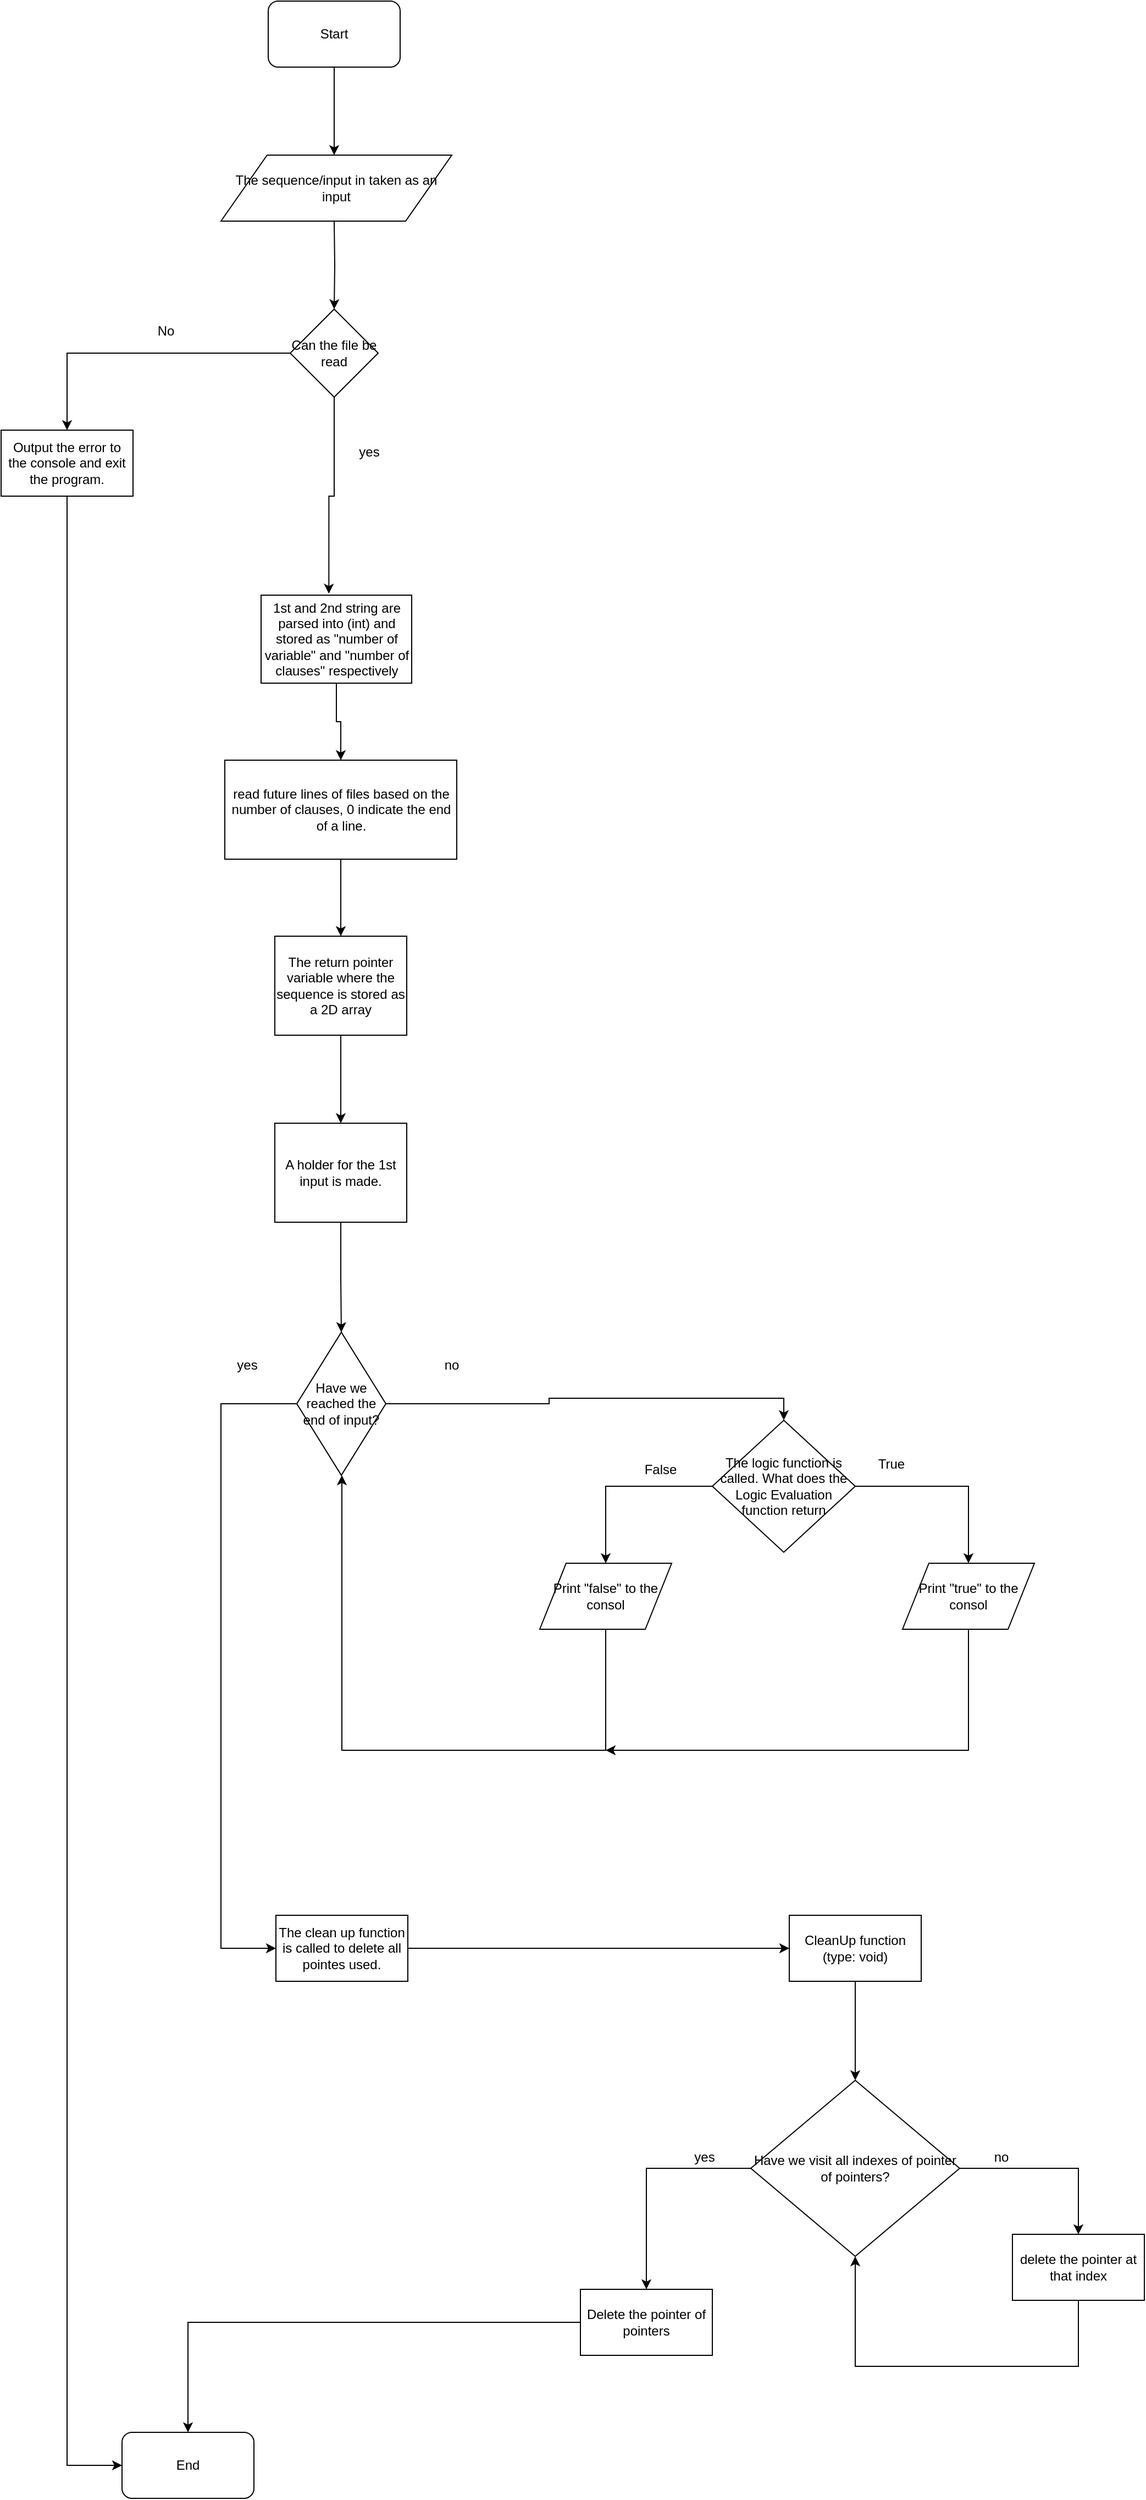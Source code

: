 <mxfile version="10.8.7" type="device"><diagram id="juIWvqUsVtKVEgDeM0rb" name="Page-1"><mxGraphModel dx="1394" dy="764" grid="1" gridSize="10" guides="1" tooltips="1" connect="1" arrows="1" fold="1" page="1" pageScale="1" pageWidth="827" pageHeight="1169" math="0" shadow="0"><root><mxCell id="0"/><mxCell id="1" parent="0"/><mxCell id="2Lt4eYRzelo9A8nr48cR-3" value="" style="edgeStyle=orthogonalEdgeStyle;rounded=0;orthogonalLoop=1;jettySize=auto;html=1;" parent="1" source="2Lt4eYRzelo9A8nr48cR-1" edge="1"><mxGeometry relative="1" as="geometry"><mxPoint x="353" y="180" as="targetPoint"/></mxGeometry></mxCell><mxCell id="2Lt4eYRzelo9A8nr48cR-1" value="Start" style="rounded=1;whiteSpace=wrap;html=1;" parent="1" vertex="1"><mxGeometry x="293" y="40" width="120" height="60" as="geometry"/></mxCell><mxCell id="2Lt4eYRzelo9A8nr48cR-7" value="" style="edgeStyle=orthogonalEdgeStyle;rounded=0;orthogonalLoop=1;jettySize=auto;html=1;" parent="1" target="2Lt4eYRzelo9A8nr48cR-5" edge="1"><mxGeometry relative="1" as="geometry"><mxPoint x="353" y="240" as="sourcePoint"/></mxGeometry></mxCell><mxCell id="2Lt4eYRzelo9A8nr48cR-11" style="edgeStyle=orthogonalEdgeStyle;rounded=0;orthogonalLoop=1;jettySize=auto;html=1;" parent="1" source="2Lt4eYRzelo9A8nr48cR-5" target="2Lt4eYRzelo9A8nr48cR-8" edge="1"><mxGeometry relative="1" as="geometry"/></mxCell><mxCell id="2Lt4eYRzelo9A8nr48cR-22" value="" style="edgeStyle=orthogonalEdgeStyle;rounded=0;orthogonalLoop=1;jettySize=auto;html=1;entryX=0.45;entryY=-0.017;entryDx=0;entryDy=0;entryPerimeter=0;" parent="1" source="2Lt4eYRzelo9A8nr48cR-5" target="2Lt4eYRzelo9A8nr48cR-15" edge="1"><mxGeometry relative="1" as="geometry"><mxPoint x="353" y="480" as="targetPoint"/></mxGeometry></mxCell><mxCell id="2Lt4eYRzelo9A8nr48cR-5" value="Can the file be read" style="rhombus;whiteSpace=wrap;html=1;" parent="1" vertex="1"><mxGeometry x="313" y="320" width="80" height="80" as="geometry"/></mxCell><mxCell id="2Lt4eYRzelo9A8nr48cR-17" value="" style="edgeStyle=orthogonalEdgeStyle;rounded=0;orthogonalLoop=1;jettySize=auto;html=1;entryX=0;entryY=0.5;entryDx=0;entryDy=0;" parent="1" source="2Lt4eYRzelo9A8nr48cR-8" target="2Lt4eYRzelo9A8nr48cR-69" edge="1"><mxGeometry relative="1" as="geometry"><mxPoint x="540" y="560" as="targetPoint"/></mxGeometry></mxCell><mxCell id="2Lt4eYRzelo9A8nr48cR-8" value="Output the error to the console and exit the program." style="rounded=0;whiteSpace=wrap;html=1;" parent="1" vertex="1"><mxGeometry x="50" y="430" width="120" height="60" as="geometry"/></mxCell><mxCell id="2Lt4eYRzelo9A8nr48cR-12" value="No" style="text;html=1;strokeColor=none;fillColor=none;align=center;verticalAlign=middle;whiteSpace=wrap;rounded=0;" parent="1" vertex="1"><mxGeometry x="180" y="330" width="40" height="20" as="geometry"/></mxCell><mxCell id="zwlfBEn0amP8L9Lb1eNo-5" style="edgeStyle=orthogonalEdgeStyle;rounded=0;orthogonalLoop=1;jettySize=auto;html=1;" edge="1" parent="1" source="2Lt4eYRzelo9A8nr48cR-15" target="2Lt4eYRzelo9A8nr48cR-23"><mxGeometry relative="1" as="geometry"/></mxCell><mxCell id="2Lt4eYRzelo9A8nr48cR-15" value="1st and 2nd string are parsed into (int) and stored as &quot;number of variable&quot; and &quot;number of clauses&quot; respectively" style="rounded=0;whiteSpace=wrap;html=1;" parent="1" vertex="1"><mxGeometry x="286.5" y="580" width="137" height="80" as="geometry"/></mxCell><mxCell id="zwlfBEn0amP8L9Lb1eNo-3" style="edgeStyle=orthogonalEdgeStyle;rounded=0;orthogonalLoop=1;jettySize=auto;html=1;entryX=0.5;entryY=0;entryDx=0;entryDy=0;" edge="1" parent="1" source="2Lt4eYRzelo9A8nr48cR-23" target="2Lt4eYRzelo9A8nr48cR-25"><mxGeometry relative="1" as="geometry"/></mxCell><mxCell id="2Lt4eYRzelo9A8nr48cR-23" value="read future lines of files based on the number of clauses, 0 indicate the end of a line." style="rounded=0;whiteSpace=wrap;html=1;" parent="1" vertex="1"><mxGeometry x="253.5" y="730" width="211" height="90" as="geometry"/></mxCell><mxCell id="2Lt4eYRzelo9A8nr48cR-29" value="" style="edgeStyle=orthogonalEdgeStyle;rounded=0;orthogonalLoop=1;jettySize=auto;html=1;" parent="1" source="2Lt4eYRzelo9A8nr48cR-25" target="2Lt4eYRzelo9A8nr48cR-28" edge="1"><mxGeometry relative="1" as="geometry"/></mxCell><mxCell id="2Lt4eYRzelo9A8nr48cR-25" value="The return pointer variable where the sequence is stored as a 2D array" style="rounded=0;whiteSpace=wrap;html=1;" parent="1" vertex="1"><mxGeometry x="299" y="890" width="120" height="90" as="geometry"/></mxCell><mxCell id="2Lt4eYRzelo9A8nr48cR-36" style="edgeStyle=orthogonalEdgeStyle;rounded=0;orthogonalLoop=1;jettySize=auto;html=1;entryX=0.5;entryY=0;entryDx=0;entryDy=0;" parent="1" source="2Lt4eYRzelo9A8nr48cR-28" target="2Lt4eYRzelo9A8nr48cR-30" edge="1"><mxGeometry relative="1" as="geometry"/></mxCell><mxCell id="2Lt4eYRzelo9A8nr48cR-28" value="A holder for the 1st input is made." style="rounded=0;whiteSpace=wrap;html=1;" parent="1" vertex="1"><mxGeometry x="299" y="1060" width="120" height="90" as="geometry"/></mxCell><mxCell id="2Lt4eYRzelo9A8nr48cR-18" value="The sequence/input in taken as an input" style="shape=parallelogram;perimeter=parallelogramPerimeter;whiteSpace=wrap;html=1;" parent="1" vertex="1"><mxGeometry x="250" y="180" width="210" height="60" as="geometry"/></mxCell><mxCell id="2Lt4eYRzelo9A8nr48cR-38" style="edgeStyle=orthogonalEdgeStyle;rounded=0;orthogonalLoop=1;jettySize=auto;html=1;entryX=0.5;entryY=0;entryDx=0;entryDy=0;" parent="1" source="2Lt4eYRzelo9A8nr48cR-30" target="2Lt4eYRzelo9A8nr48cR-37" edge="1"><mxGeometry relative="1" as="geometry"/></mxCell><mxCell id="2Lt4eYRzelo9A8nr48cR-67" style="edgeStyle=orthogonalEdgeStyle;rounded=0;orthogonalLoop=1;jettySize=auto;html=1;exitX=0;exitY=0.5;exitDx=0;exitDy=0;" parent="1" source="2Lt4eYRzelo9A8nr48cR-30" target="2Lt4eYRzelo9A8nr48cR-49" edge="1"><mxGeometry relative="1" as="geometry"><Array as="points"><mxPoint x="250" y="1315"/><mxPoint x="250" y="1810"/></Array></mxGeometry></mxCell><mxCell id="2Lt4eYRzelo9A8nr48cR-30" value="Have we reached the end of input?" style="rhombus;whiteSpace=wrap;html=1;" parent="1" vertex="1"><mxGeometry x="319" y="1250" width="81" height="130" as="geometry"/></mxCell><mxCell id="2Lt4eYRzelo9A8nr48cR-40" style="edgeStyle=orthogonalEdgeStyle;rounded=0;orthogonalLoop=1;jettySize=auto;html=1;entryX=0.5;entryY=0;entryDx=0;entryDy=0;" parent="1" source="2Lt4eYRzelo9A8nr48cR-37" target="2Lt4eYRzelo9A8nr48cR-39" edge="1"><mxGeometry relative="1" as="geometry"/></mxCell><mxCell id="2Lt4eYRzelo9A8nr48cR-43" style="edgeStyle=orthogonalEdgeStyle;rounded=0;orthogonalLoop=1;jettySize=auto;html=1;" parent="1" source="2Lt4eYRzelo9A8nr48cR-37" target="2Lt4eYRzelo9A8nr48cR-42" edge="1"><mxGeometry relative="1" as="geometry"/></mxCell><mxCell id="2Lt4eYRzelo9A8nr48cR-37" value="The logic function is called. What does the Logic Evaluation function return" style="rhombus;whiteSpace=wrap;html=1;" parent="1" vertex="1"><mxGeometry x="697" y="1330" width="130" height="120" as="geometry"/></mxCell><mxCell id="2Lt4eYRzelo9A8nr48cR-47" style="edgeStyle=orthogonalEdgeStyle;rounded=0;orthogonalLoop=1;jettySize=auto;html=1;" parent="1" source="2Lt4eYRzelo9A8nr48cR-39" edge="1"><mxGeometry relative="1" as="geometry"><mxPoint x="360" y="1380" as="targetPoint"/><Array as="points"><mxPoint x="600" y="1630"/><mxPoint x="360" y="1630"/></Array></mxGeometry></mxCell><mxCell id="2Lt4eYRzelo9A8nr48cR-39" value="Print &quot;false&quot; to the consol" style="shape=parallelogram;perimeter=parallelogramPerimeter;whiteSpace=wrap;html=1;" parent="1" vertex="1"><mxGeometry x="540" y="1460" width="120" height="60" as="geometry"/></mxCell><mxCell id="2Lt4eYRzelo9A8nr48cR-41" value="False" style="text;html=1;strokeColor=none;fillColor=none;align=center;verticalAlign=middle;whiteSpace=wrap;rounded=0;" parent="1" vertex="1"><mxGeometry x="630" y="1365" width="40" height="20" as="geometry"/></mxCell><mxCell id="zwlfBEn0amP8L9Lb1eNo-6" style="edgeStyle=orthogonalEdgeStyle;rounded=0;orthogonalLoop=1;jettySize=auto;html=1;" edge="1" parent="1" source="2Lt4eYRzelo9A8nr48cR-42"><mxGeometry relative="1" as="geometry"><mxPoint x="600" y="1630" as="targetPoint"/><Array as="points"><mxPoint x="930" y="1630"/></Array></mxGeometry></mxCell><mxCell id="2Lt4eYRzelo9A8nr48cR-42" value="Print &quot;true&quot; to the consol" style="shape=parallelogram;perimeter=parallelogramPerimeter;whiteSpace=wrap;html=1;" parent="1" vertex="1"><mxGeometry x="870" y="1460" width="120" height="60" as="geometry"/></mxCell><mxCell id="2Lt4eYRzelo9A8nr48cR-44" value="True" style="text;html=1;strokeColor=none;fillColor=none;align=center;verticalAlign=middle;whiteSpace=wrap;rounded=0;" parent="1" vertex="1"><mxGeometry x="840" y="1360" width="40" height="20" as="geometry"/></mxCell><mxCell id="2Lt4eYRzelo9A8nr48cR-51" value="" style="edgeStyle=orthogonalEdgeStyle;rounded=0;orthogonalLoop=1;jettySize=auto;html=1;" parent="1" source="2Lt4eYRzelo9A8nr48cR-49" target="2Lt4eYRzelo9A8nr48cR-50" edge="1"><mxGeometry relative="1" as="geometry"/></mxCell><mxCell id="2Lt4eYRzelo9A8nr48cR-49" value="The clean up function is called to delete all pointes used." style="rounded=0;whiteSpace=wrap;html=1;" parent="1" vertex="1"><mxGeometry x="300" y="1780" width="120" height="60" as="geometry"/></mxCell><mxCell id="2Lt4eYRzelo9A8nr48cR-55" value="" style="edgeStyle=orthogonalEdgeStyle;rounded=0;orthogonalLoop=1;jettySize=auto;html=1;entryX=0.5;entryY=0;entryDx=0;entryDy=0;" parent="1" source="2Lt4eYRzelo9A8nr48cR-50" target="2Lt4eYRzelo9A8nr48cR-52" edge="1"><mxGeometry relative="1" as="geometry"><mxPoint x="697" y="1920" as="targetPoint"/></mxGeometry></mxCell><mxCell id="2Lt4eYRzelo9A8nr48cR-50" value="CleanUp function (type: void)" style="rounded=0;whiteSpace=wrap;html=1;" parent="1" vertex="1"><mxGeometry x="767" y="1780" width="120" height="60" as="geometry"/></mxCell><mxCell id="2Lt4eYRzelo9A8nr48cR-59" style="edgeStyle=orthogonalEdgeStyle;rounded=0;orthogonalLoop=1;jettySize=auto;html=1;exitX=1;exitY=0.5;exitDx=0;exitDy=0;entryX=0.5;entryY=0;entryDx=0;entryDy=0;" parent="1" source="2Lt4eYRzelo9A8nr48cR-52" target="2Lt4eYRzelo9A8nr48cR-58" edge="1"><mxGeometry relative="1" as="geometry"/></mxCell><mxCell id="2Lt4eYRzelo9A8nr48cR-65" style="edgeStyle=orthogonalEdgeStyle;rounded=0;orthogonalLoop=1;jettySize=auto;html=1;entryX=0.5;entryY=0;entryDx=0;entryDy=0;" parent="1" source="2Lt4eYRzelo9A8nr48cR-52" target="2Lt4eYRzelo9A8nr48cR-62" edge="1"><mxGeometry relative="1" as="geometry"><mxPoint x="580" y="2040" as="targetPoint"/></mxGeometry></mxCell><mxCell id="2Lt4eYRzelo9A8nr48cR-52" value="Have we visit all indexes of pointer of pointers?" style="rhombus;whiteSpace=wrap;html=1;" parent="1" vertex="1"><mxGeometry x="732" y="1930" width="190" height="160" as="geometry"/></mxCell><mxCell id="2Lt4eYRzelo9A8nr48cR-60" style="edgeStyle=orthogonalEdgeStyle;rounded=0;orthogonalLoop=1;jettySize=auto;html=1;entryX=0.5;entryY=1;entryDx=0;entryDy=0;" parent="1" source="2Lt4eYRzelo9A8nr48cR-58" target="2Lt4eYRzelo9A8nr48cR-52" edge="1"><mxGeometry relative="1" as="geometry"><Array as="points"><mxPoint x="850" y="2190"/><mxPoint x="697" y="2190"/></Array></mxGeometry></mxCell><mxCell id="2Lt4eYRzelo9A8nr48cR-58" value="delete the pointer at that index" style="rounded=0;whiteSpace=wrap;html=1;" parent="1" vertex="1"><mxGeometry x="970" y="2070" width="120" height="60" as="geometry"/></mxCell><mxCell id="2Lt4eYRzelo9A8nr48cR-61" value="no" style="text;html=1;strokeColor=none;fillColor=none;align=center;verticalAlign=middle;whiteSpace=wrap;rounded=0;" parent="1" vertex="1"><mxGeometry x="940" y="1990" width="40" height="20" as="geometry"/></mxCell><mxCell id="2Lt4eYRzelo9A8nr48cR-70" style="edgeStyle=orthogonalEdgeStyle;rounded=0;orthogonalLoop=1;jettySize=auto;html=1;" parent="1" source="2Lt4eYRzelo9A8nr48cR-62" target="2Lt4eYRzelo9A8nr48cR-69" edge="1"><mxGeometry relative="1" as="geometry"/></mxCell><mxCell id="2Lt4eYRzelo9A8nr48cR-62" value="Delete the pointer of pointers" style="rounded=0;whiteSpace=wrap;html=1;" parent="1" vertex="1"><mxGeometry x="577" y="2120" width="120" height="60" as="geometry"/></mxCell><mxCell id="2Lt4eYRzelo9A8nr48cR-66" value="yes" style="text;html=1;strokeColor=none;fillColor=none;align=center;verticalAlign=middle;whiteSpace=wrap;rounded=0;" parent="1" vertex="1"><mxGeometry x="670" y="1990" width="40" height="20" as="geometry"/></mxCell><mxCell id="2Lt4eYRzelo9A8nr48cR-69" value="End" style="rounded=1;whiteSpace=wrap;html=1;" parent="1" vertex="1"><mxGeometry x="160" y="2250" width="120" height="60" as="geometry"/></mxCell><mxCell id="zwlfBEn0amP8L9Lb1eNo-4" value="yes" style="text;html=1;strokeColor=none;fillColor=none;align=center;verticalAlign=middle;whiteSpace=wrap;rounded=0;" vertex="1" parent="1"><mxGeometry x="364.5" y="440" width="40" height="20" as="geometry"/></mxCell><mxCell id="zwlfBEn0amP8L9Lb1eNo-7" value="no" style="text;html=1;strokeColor=none;fillColor=none;align=center;verticalAlign=middle;whiteSpace=wrap;rounded=0;" vertex="1" parent="1"><mxGeometry x="440" y="1270" width="40" height="20" as="geometry"/></mxCell><mxCell id="zwlfBEn0amP8L9Lb1eNo-8" value="yes" style="text;html=1;strokeColor=none;fillColor=none;align=center;verticalAlign=middle;whiteSpace=wrap;rounded=0;" vertex="1" parent="1"><mxGeometry x="253.5" y="1270" width="40" height="20" as="geometry"/></mxCell></root></mxGraphModel></diagram></mxfile>